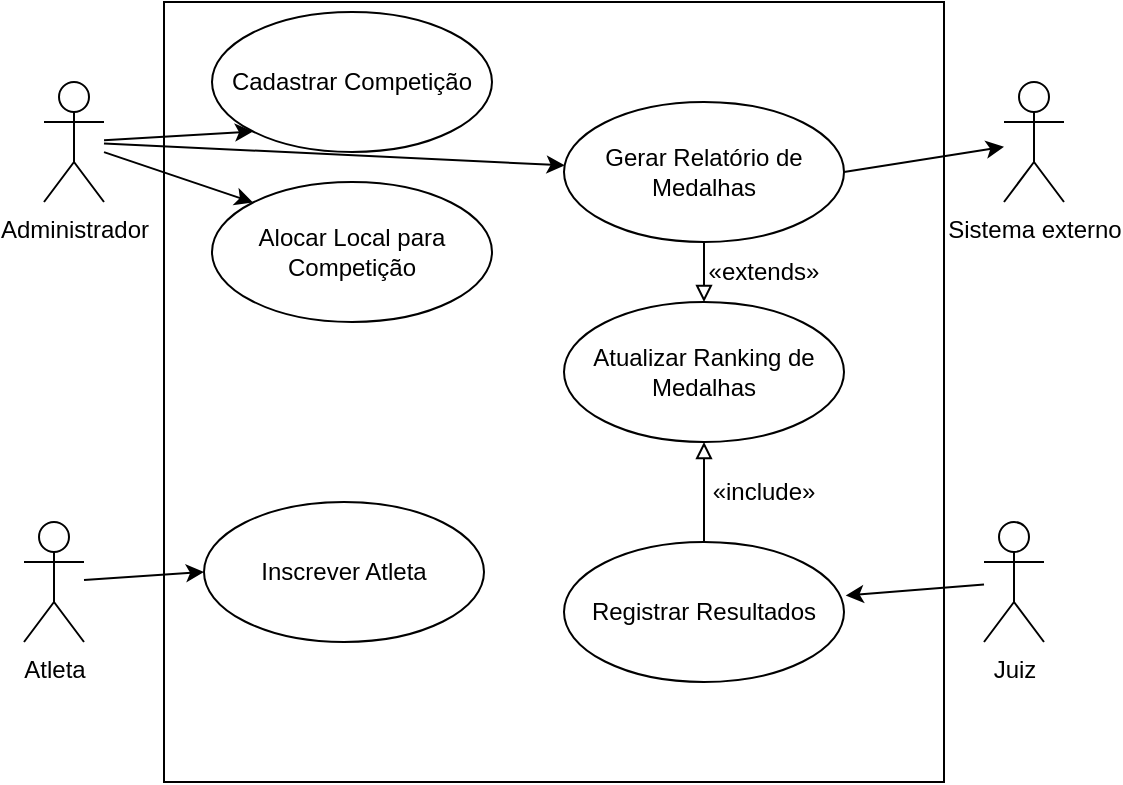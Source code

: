 <mxfile version="24.9.0">
  <diagram name="Página-1" id="EAdt1YnZ3sA3uYaNHxHr">
    <mxGraphModel grid="1" page="1" gridSize="10" guides="1" tooltips="1" connect="1" arrows="1" fold="1" pageScale="1" pageWidth="827" pageHeight="1169" math="0" shadow="0">
      <root>
        <mxCell id="0" />
        <mxCell id="1" parent="0" />
        <mxCell id="0AQjRuqmw1MCFYxkQ_Bp-1" value="Administrador" style="shape=umlActor;verticalLabelPosition=bottom;verticalAlign=top;html=1;outlineConnect=0;" vertex="1" parent="1">
          <mxGeometry x="190" y="100" width="30" height="60" as="geometry" />
        </mxCell>
        <mxCell id="0AQjRuqmw1MCFYxkQ_Bp-2" value="" style="whiteSpace=wrap;html=1;aspect=fixed;" vertex="1" parent="1">
          <mxGeometry x="250" y="60" width="390" height="390" as="geometry" />
        </mxCell>
        <mxCell id="0AQjRuqmw1MCFYxkQ_Bp-3" value="Juiz" style="shape=umlActor;verticalLabelPosition=bottom;verticalAlign=top;html=1;outlineConnect=0;" vertex="1" parent="1">
          <mxGeometry x="660" y="320" width="30" height="60" as="geometry" />
        </mxCell>
        <mxCell id="0AQjRuqmw1MCFYxkQ_Bp-4" value="Atleta" style="shape=umlActor;verticalLabelPosition=bottom;verticalAlign=top;html=1;outlineConnect=0;" vertex="1" parent="1">
          <mxGeometry x="180" y="320" width="30" height="60" as="geometry" />
        </mxCell>
        <mxCell id="0AQjRuqmw1MCFYxkQ_Bp-5" value="Sistema externo" style="shape=umlActor;verticalLabelPosition=bottom;verticalAlign=top;html=1;outlineConnect=0;" vertex="1" parent="1">
          <mxGeometry x="670" y="100" width="30" height="60" as="geometry" />
        </mxCell>
        <mxCell id="0AQjRuqmw1MCFYxkQ_Bp-9" value="Cadastrar Competição" style="ellipse;whiteSpace=wrap;html=1;" vertex="1" parent="1">
          <mxGeometry x="274" y="65" width="140" height="70" as="geometry" />
        </mxCell>
        <mxCell id="0AQjRuqmw1MCFYxkQ_Bp-10" value="Alocar Local para Competição" style="ellipse;whiteSpace=wrap;html=1;" vertex="1" parent="1">
          <mxGeometry x="274" y="150" width="140" height="70" as="geometry" />
        </mxCell>
        <mxCell id="0AQjRuqmw1MCFYxkQ_Bp-11" value="Inscrever Atleta" style="ellipse;whiteSpace=wrap;html=1;" vertex="1" parent="1">
          <mxGeometry x="270" y="310" width="140" height="70" as="geometry" />
        </mxCell>
        <mxCell id="0AQjRuqmw1MCFYxkQ_Bp-12" value="Gerar Relatório de Medalhas" style="ellipse;whiteSpace=wrap;html=1;" vertex="1" parent="1">
          <mxGeometry x="450" y="110" width="140" height="70" as="geometry" />
        </mxCell>
        <mxCell id="0AQjRuqmw1MCFYxkQ_Bp-13" value="Registrar Resultados" style="ellipse;whiteSpace=wrap;html=1;" vertex="1" parent="1">
          <mxGeometry x="450" y="330" width="140" height="70" as="geometry" />
        </mxCell>
        <mxCell id="0AQjRuqmw1MCFYxkQ_Bp-14" value="Atualizar Ranking de Medalhas" style="ellipse;whiteSpace=wrap;html=1;" vertex="1" parent="1">
          <mxGeometry x="450" y="210" width="140" height="70" as="geometry" />
        </mxCell>
        <mxCell id="0AQjRuqmw1MCFYxkQ_Bp-16" value="" style="endArrow=classic;html=1;rounded=0;entryX=0;entryY=1;entryDx=0;entryDy=0;" edge="1" parent="1" source="0AQjRuqmw1MCFYxkQ_Bp-1" target="0AQjRuqmw1MCFYxkQ_Bp-9">
          <mxGeometry width="50" height="50" relative="1" as="geometry">
            <mxPoint x="390" y="240" as="sourcePoint" />
            <mxPoint x="440" y="190" as="targetPoint" />
          </mxGeometry>
        </mxCell>
        <mxCell id="0AQjRuqmw1MCFYxkQ_Bp-17" value="" style="endArrow=classic;html=1;rounded=0;entryX=0;entryY=0;entryDx=0;entryDy=0;" edge="1" parent="1" source="0AQjRuqmw1MCFYxkQ_Bp-1" target="0AQjRuqmw1MCFYxkQ_Bp-10">
          <mxGeometry width="50" height="50" relative="1" as="geometry">
            <mxPoint x="230" y="130" as="sourcePoint" />
            <mxPoint x="305" y="135" as="targetPoint" />
          </mxGeometry>
        </mxCell>
        <mxCell id="0AQjRuqmw1MCFYxkQ_Bp-18" value="" style="endArrow=classic;html=1;rounded=0;" edge="1" parent="1" source="0AQjRuqmw1MCFYxkQ_Bp-1" target="0AQjRuqmw1MCFYxkQ_Bp-12">
          <mxGeometry width="50" height="50" relative="1" as="geometry">
            <mxPoint x="250" y="149" as="sourcePoint" />
            <mxPoint x="315" y="145" as="targetPoint" />
          </mxGeometry>
        </mxCell>
        <mxCell id="0AQjRuqmw1MCFYxkQ_Bp-19" value="" style="endArrow=classic;html=1;rounded=0;exitX=1;exitY=0.5;exitDx=0;exitDy=0;" edge="1" parent="1" source="0AQjRuqmw1MCFYxkQ_Bp-12" target="0AQjRuqmw1MCFYxkQ_Bp-5">
          <mxGeometry width="50" height="50" relative="1" as="geometry">
            <mxPoint x="260" y="159" as="sourcePoint" />
            <mxPoint x="325" y="155" as="targetPoint" />
          </mxGeometry>
        </mxCell>
        <mxCell id="0AQjRuqmw1MCFYxkQ_Bp-20" value="" style="endArrow=block;html=1;rounded=0;exitX=0.5;exitY=1;exitDx=0;exitDy=0;endFill=0;entryX=0;entryY=1;entryDx=0;entryDy=0;" edge="1" parent="1" source="0AQjRuqmw1MCFYxkQ_Bp-12" target="0AQjRuqmw1MCFYxkQ_Bp-21">
          <mxGeometry width="50" height="50" relative="1" as="geometry">
            <mxPoint x="270" y="169" as="sourcePoint" />
            <mxPoint x="335" y="165" as="targetPoint" />
          </mxGeometry>
        </mxCell>
        <mxCell id="0AQjRuqmw1MCFYxkQ_Bp-21" value="«extends»" style="text;html=1;align=center;verticalAlign=middle;whiteSpace=wrap;rounded=0;" vertex="1" parent="1">
          <mxGeometry x="520" y="180" width="60" height="30" as="geometry" />
        </mxCell>
        <mxCell id="0AQjRuqmw1MCFYxkQ_Bp-22" value="" style="endArrow=block;html=1;rounded=0;endFill=0;entryX=0.5;entryY=1;entryDx=0;entryDy=0;exitX=0.5;exitY=0;exitDx=0;exitDy=0;" edge="1" parent="1" source="0AQjRuqmw1MCFYxkQ_Bp-13" target="0AQjRuqmw1MCFYxkQ_Bp-14">
          <mxGeometry width="50" height="50" relative="1" as="geometry">
            <mxPoint x="480" y="330" as="sourcePoint" />
            <mxPoint x="520" y="330" as="targetPoint" />
          </mxGeometry>
        </mxCell>
        <mxCell id="0AQjRuqmw1MCFYxkQ_Bp-23" value="«include»" style="text;html=1;align=center;verticalAlign=middle;whiteSpace=wrap;rounded=0;" vertex="1" parent="1">
          <mxGeometry x="520" y="290" width="60" height="30" as="geometry" />
        </mxCell>
        <mxCell id="0AQjRuqmw1MCFYxkQ_Bp-24" value="" style="endArrow=classic;html=1;rounded=0;entryX=1.006;entryY=0.382;entryDx=0;entryDy=0;entryPerimeter=0;" edge="1" parent="1" source="0AQjRuqmw1MCFYxkQ_Bp-3" target="0AQjRuqmw1MCFYxkQ_Bp-13">
          <mxGeometry width="50" height="50" relative="1" as="geometry">
            <mxPoint x="600" y="155" as="sourcePoint" />
            <mxPoint x="680" y="142" as="targetPoint" />
          </mxGeometry>
        </mxCell>
        <mxCell id="0AQjRuqmw1MCFYxkQ_Bp-25" value="" style="endArrow=classic;html=1;rounded=0;entryX=0;entryY=0.5;entryDx=0;entryDy=0;" edge="1" parent="1" source="0AQjRuqmw1MCFYxkQ_Bp-4" target="0AQjRuqmw1MCFYxkQ_Bp-11">
          <mxGeometry width="50" height="50" relative="1" as="geometry">
            <mxPoint x="610" y="165" as="sourcePoint" />
            <mxPoint x="690" y="152" as="targetPoint" />
          </mxGeometry>
        </mxCell>
      </root>
    </mxGraphModel>
  </diagram>
</mxfile>

